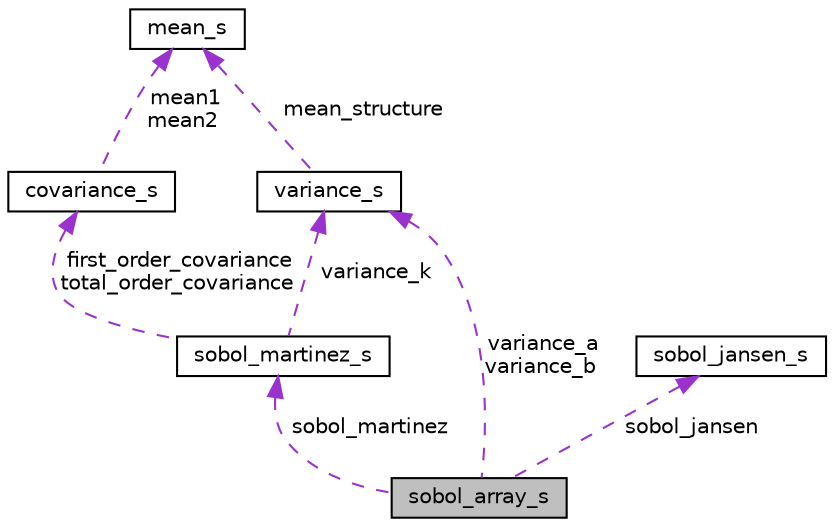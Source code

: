 digraph "sobol_array_s"
{
  edge [fontname="Helvetica",fontsize="10",labelfontname="Helvetica",labelfontsize="10"];
  node [fontname="Helvetica",fontsize="10",shape=record];
  Node1 [label="sobol_array_s",height=0.2,width=0.4,color="black", fillcolor="grey75", style="filled", fontcolor="black"];
  Node2 -> Node1 [dir="back",color="darkorchid3",fontsize="10",style="dashed",label=" sobol_martinez" ,fontname="Helvetica"];
  Node2 [label="sobol_martinez_s",height=0.2,width=0.4,color="black", fillcolor="white", style="filled",URL="$structsobol__martinez__s.html"];
  Node3 -> Node2 [dir="back",color="darkorchid3",fontsize="10",style="dashed",label=" first_order_covariance\ntotal_order_covariance" ,fontname="Helvetica"];
  Node3 [label="covariance_s",height=0.2,width=0.4,color="black", fillcolor="white", style="filled",URL="$structcovariance__s.html"];
  Node4 -> Node3 [dir="back",color="darkorchid3",fontsize="10",style="dashed",label=" mean1\nmean2" ,fontname="Helvetica"];
  Node4 [label="mean_s",height=0.2,width=0.4,color="black", fillcolor="white", style="filled",URL="$structmean__s.html"];
  Node5 -> Node2 [dir="back",color="darkorchid3",fontsize="10",style="dashed",label=" variance_k" ,fontname="Helvetica"];
  Node5 [label="variance_s",height=0.2,width=0.4,color="black", fillcolor="white", style="filled",URL="$structvariance__s.html"];
  Node4 -> Node5 [dir="back",color="darkorchid3",fontsize="10",style="dashed",label=" mean_structure" ,fontname="Helvetica"];
  Node6 -> Node1 [dir="back",color="darkorchid3",fontsize="10",style="dashed",label=" sobol_jansen" ,fontname="Helvetica"];
  Node6 [label="sobol_jansen_s",height=0.2,width=0.4,color="black", fillcolor="white", style="filled",URL="$structsobol__jansen__s.html"];
  Node5 -> Node1 [dir="back",color="darkorchid3",fontsize="10",style="dashed",label=" variance_a\nvariance_b" ,fontname="Helvetica"];
}
